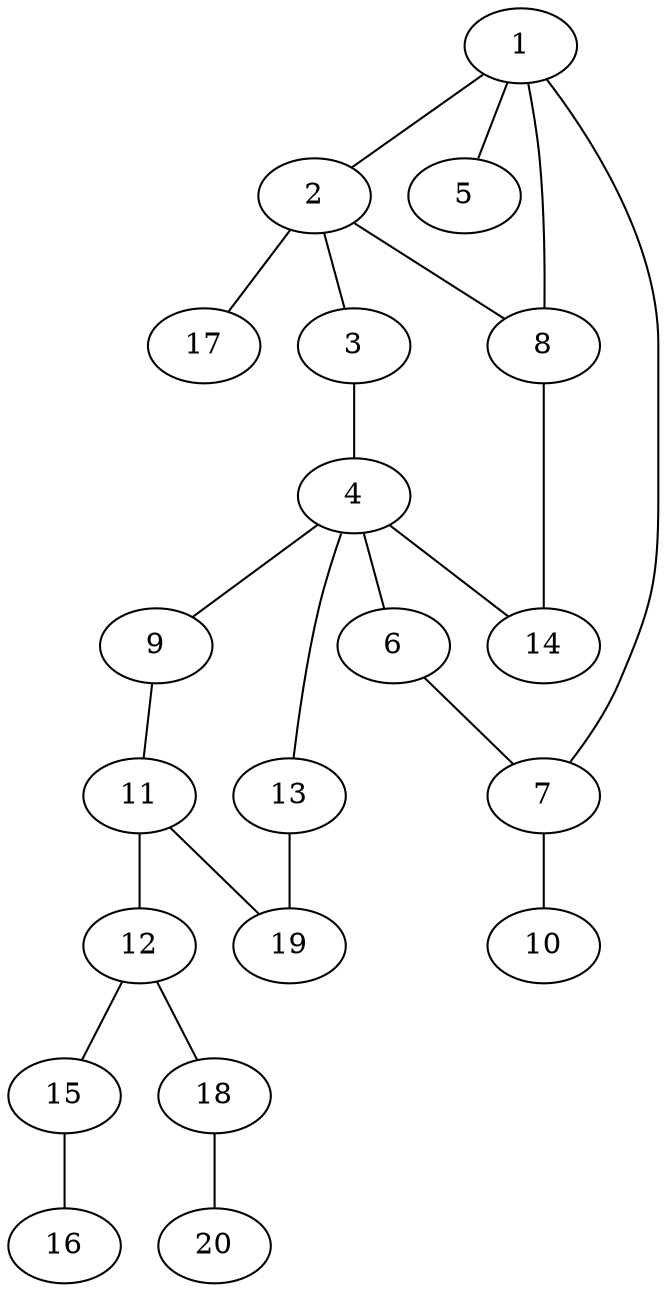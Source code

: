 graph graphname {1--2
1--5
1--7
1--8
2--3
2--8
2--17
3--4
4--6
4--9
4--13
4--14
6--7
7--10
8--14
9--11
11--12
11--19
12--15
12--18
13--19
15--16
18--20
}
